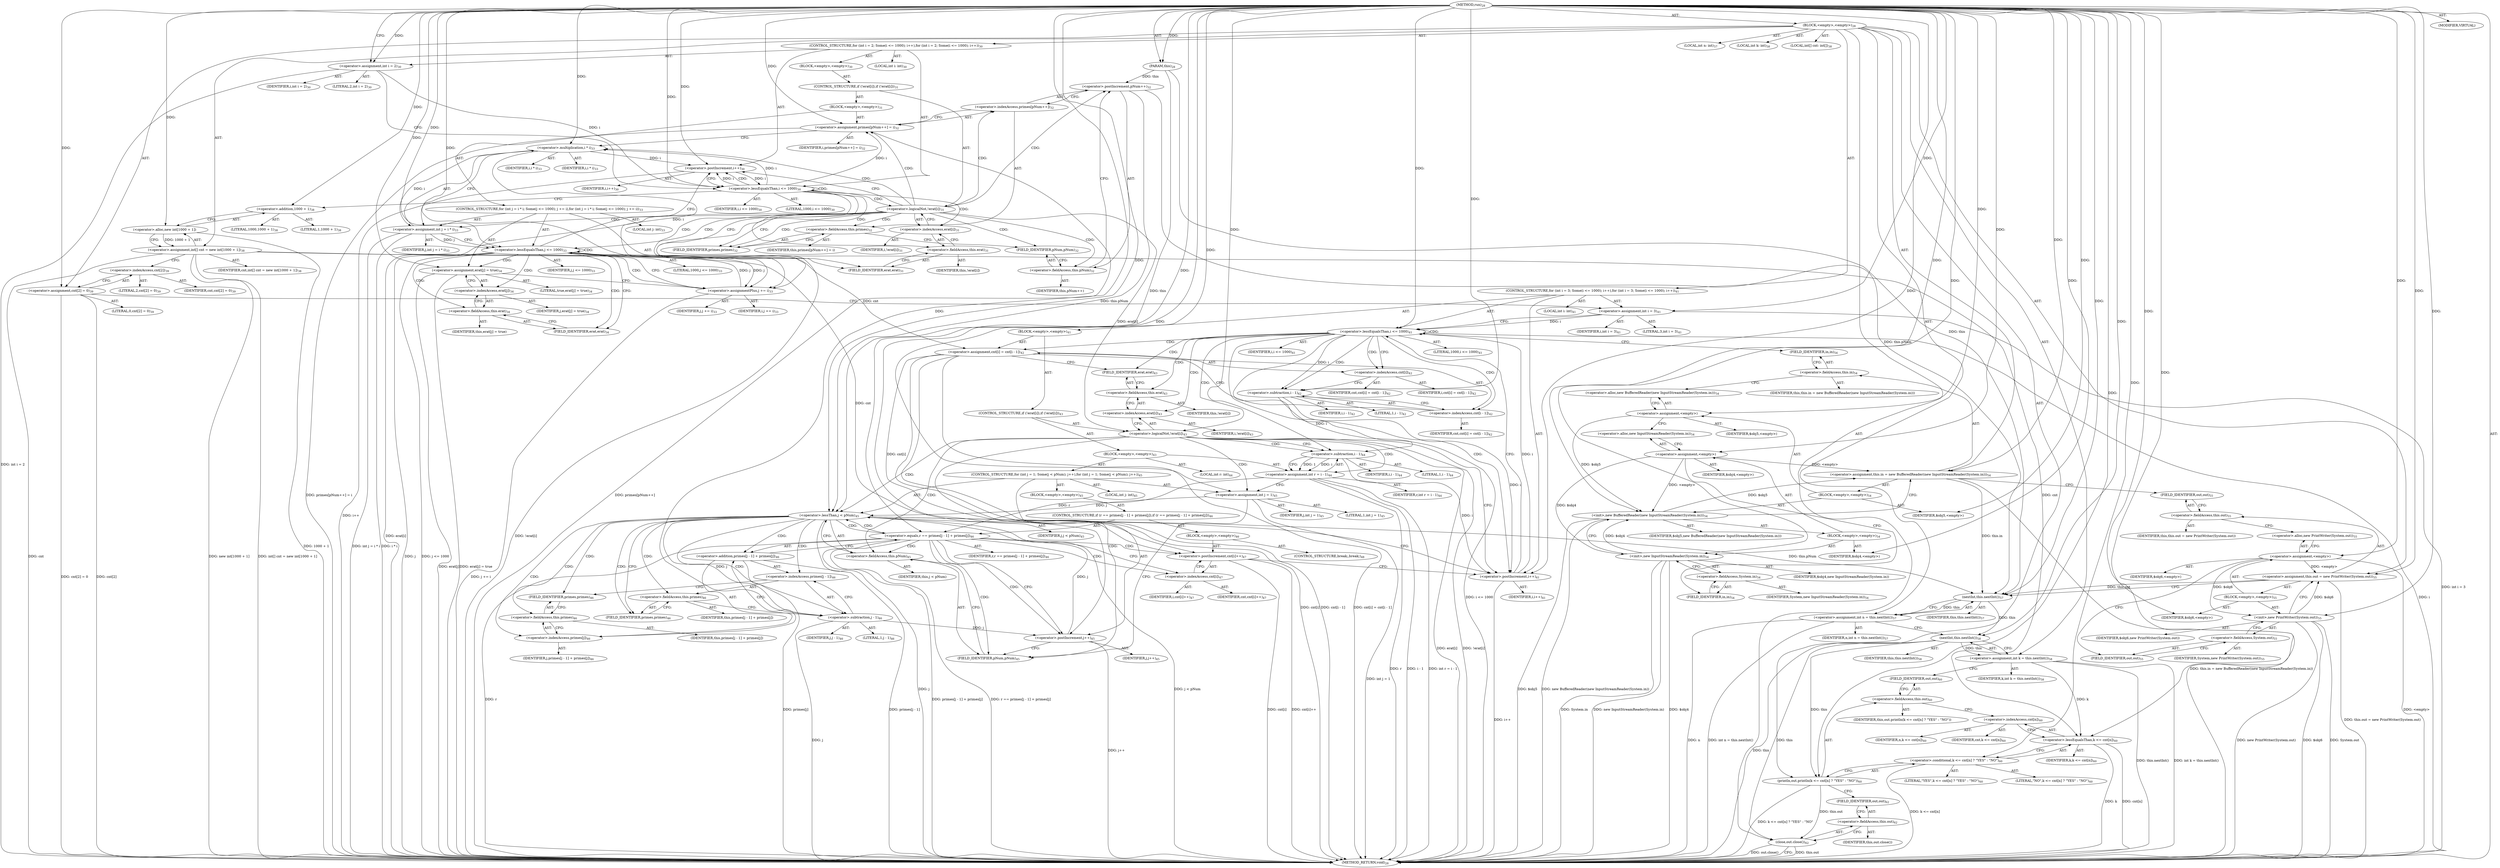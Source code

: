 digraph "run" {  
"70" [label = <(METHOD,run)<SUB>28</SUB>> ]
"4" [label = <(PARAM,this)<SUB>28</SUB>> ]
"71" [label = <(BLOCK,&lt;empty&gt;,&lt;empty&gt;)<SUB>28</SUB>> ]
"72" [label = <(CONTROL_STRUCTURE,for (int i = 2; Some(i &lt;= 1000); i++),for (int i = 2; Some(i &lt;= 1000); i++))<SUB>30</SUB>> ]
"73" [label = <(LOCAL,int i: int)<SUB>30</SUB>> ]
"74" [label = <(&lt;operator&gt;.assignment,int i = 2)<SUB>30</SUB>> ]
"75" [label = <(IDENTIFIER,i,int i = 2)<SUB>30</SUB>> ]
"76" [label = <(LITERAL,2,int i = 2)<SUB>30</SUB>> ]
"77" [label = <(&lt;operator&gt;.lessEqualsThan,i &lt;= 1000)<SUB>30</SUB>> ]
"78" [label = <(IDENTIFIER,i,i &lt;= 1000)<SUB>30</SUB>> ]
"79" [label = <(LITERAL,1000,i &lt;= 1000)<SUB>30</SUB>> ]
"80" [label = <(&lt;operator&gt;.postIncrement,i++)<SUB>30</SUB>> ]
"81" [label = <(IDENTIFIER,i,i++)<SUB>30</SUB>> ]
"82" [label = <(BLOCK,&lt;empty&gt;,&lt;empty&gt;)<SUB>30</SUB>> ]
"83" [label = <(CONTROL_STRUCTURE,if (!erat[i]),if (!erat[i]))<SUB>31</SUB>> ]
"84" [label = <(&lt;operator&gt;.logicalNot,!erat[i])<SUB>31</SUB>> ]
"85" [label = <(&lt;operator&gt;.indexAccess,erat[i])<SUB>31</SUB>> ]
"86" [label = <(&lt;operator&gt;.fieldAccess,this.erat)<SUB>31</SUB>> ]
"87" [label = <(IDENTIFIER,this,!erat[i])> ]
"88" [label = <(FIELD_IDENTIFIER,erat,erat)<SUB>31</SUB>> ]
"89" [label = <(IDENTIFIER,i,!erat[i])<SUB>31</SUB>> ]
"90" [label = <(BLOCK,&lt;empty&gt;,&lt;empty&gt;)<SUB>31</SUB>> ]
"91" [label = <(&lt;operator&gt;.assignment,primes[pNum++] = i)<SUB>32</SUB>> ]
"92" [label = <(&lt;operator&gt;.indexAccess,primes[pNum++])<SUB>32</SUB>> ]
"93" [label = <(&lt;operator&gt;.fieldAccess,this.primes)<SUB>32</SUB>> ]
"94" [label = <(IDENTIFIER,this,primes[pNum++] = i)> ]
"95" [label = <(FIELD_IDENTIFIER,primes,primes)<SUB>32</SUB>> ]
"96" [label = <(&lt;operator&gt;.postIncrement,pNum++)<SUB>32</SUB>> ]
"97" [label = <(&lt;operator&gt;.fieldAccess,this.pNum)<SUB>32</SUB>> ]
"98" [label = <(IDENTIFIER,this,pNum++)> ]
"99" [label = <(FIELD_IDENTIFIER,pNum,pNum)<SUB>32</SUB>> ]
"100" [label = <(IDENTIFIER,i,primes[pNum++] = i)<SUB>32</SUB>> ]
"101" [label = <(CONTROL_STRUCTURE,for (int j = i * i; Some(j &lt;= 1000); j += i),for (int j = i * i; Some(j &lt;= 1000); j += i))<SUB>33</SUB>> ]
"102" [label = <(LOCAL,int j: int)<SUB>33</SUB>> ]
"103" [label = <(&lt;operator&gt;.assignment,int j = i * i)<SUB>33</SUB>> ]
"104" [label = <(IDENTIFIER,j,int j = i * i)<SUB>33</SUB>> ]
"105" [label = <(&lt;operator&gt;.multiplication,i * i)<SUB>33</SUB>> ]
"106" [label = <(IDENTIFIER,i,i * i)<SUB>33</SUB>> ]
"107" [label = <(IDENTIFIER,i,i * i)<SUB>33</SUB>> ]
"108" [label = <(&lt;operator&gt;.lessEqualsThan,j &lt;= 1000)<SUB>33</SUB>> ]
"109" [label = <(IDENTIFIER,j,j &lt;= 1000)<SUB>33</SUB>> ]
"110" [label = <(LITERAL,1000,j &lt;= 1000)<SUB>33</SUB>> ]
"111" [label = <(&lt;operator&gt;.assignmentPlus,j += i)<SUB>33</SUB>> ]
"112" [label = <(IDENTIFIER,j,j += i)<SUB>33</SUB>> ]
"113" [label = <(IDENTIFIER,i,j += i)<SUB>33</SUB>> ]
"114" [label = <(&lt;operator&gt;.assignment,erat[j] = true)<SUB>34</SUB>> ]
"115" [label = <(&lt;operator&gt;.indexAccess,erat[j])<SUB>34</SUB>> ]
"116" [label = <(&lt;operator&gt;.fieldAccess,this.erat)<SUB>34</SUB>> ]
"117" [label = <(IDENTIFIER,this,erat[j] = true)> ]
"118" [label = <(FIELD_IDENTIFIER,erat,erat)<SUB>34</SUB>> ]
"119" [label = <(IDENTIFIER,j,erat[j] = true)<SUB>34</SUB>> ]
"120" [label = <(LITERAL,true,erat[j] = true)<SUB>34</SUB>> ]
"121" [label = <(LOCAL,int[] cnt: int[])<SUB>38</SUB>> ]
"122" [label = <(&lt;operator&gt;.assignment,int[] cnt = new int[1000 + 1])<SUB>38</SUB>> ]
"123" [label = <(IDENTIFIER,cnt,int[] cnt = new int[1000 + 1])<SUB>38</SUB>> ]
"124" [label = <(&lt;operator&gt;.alloc,new int[1000 + 1])> ]
"125" [label = <(&lt;operator&gt;.addition,1000 + 1)<SUB>38</SUB>> ]
"126" [label = <(LITERAL,1000,1000 + 1)<SUB>38</SUB>> ]
"127" [label = <(LITERAL,1,1000 + 1)<SUB>38</SUB>> ]
"128" [label = <(&lt;operator&gt;.assignment,cnt[2] = 0)<SUB>39</SUB>> ]
"129" [label = <(&lt;operator&gt;.indexAccess,cnt[2])<SUB>39</SUB>> ]
"130" [label = <(IDENTIFIER,cnt,cnt[2] = 0)<SUB>39</SUB>> ]
"131" [label = <(LITERAL,2,cnt[2] = 0)<SUB>39</SUB>> ]
"132" [label = <(LITERAL,0,cnt[2] = 0)<SUB>39</SUB>> ]
"133" [label = <(CONTROL_STRUCTURE,for (int i = 3; Some(i &lt;= 1000); i++),for (int i = 3; Some(i &lt;= 1000); i++))<SUB>41</SUB>> ]
"134" [label = <(LOCAL,int i: int)<SUB>41</SUB>> ]
"135" [label = <(&lt;operator&gt;.assignment,int i = 3)<SUB>41</SUB>> ]
"136" [label = <(IDENTIFIER,i,int i = 3)<SUB>41</SUB>> ]
"137" [label = <(LITERAL,3,int i = 3)<SUB>41</SUB>> ]
"138" [label = <(&lt;operator&gt;.lessEqualsThan,i &lt;= 1000)<SUB>41</SUB>> ]
"139" [label = <(IDENTIFIER,i,i &lt;= 1000)<SUB>41</SUB>> ]
"140" [label = <(LITERAL,1000,i &lt;= 1000)<SUB>41</SUB>> ]
"141" [label = <(&lt;operator&gt;.postIncrement,i++)<SUB>41</SUB>> ]
"142" [label = <(IDENTIFIER,i,i++)<SUB>41</SUB>> ]
"143" [label = <(BLOCK,&lt;empty&gt;,&lt;empty&gt;)<SUB>41</SUB>> ]
"144" [label = <(&lt;operator&gt;.assignment,cnt[i] = cnt[i - 1])<SUB>42</SUB>> ]
"145" [label = <(&lt;operator&gt;.indexAccess,cnt[i])<SUB>42</SUB>> ]
"146" [label = <(IDENTIFIER,cnt,cnt[i] = cnt[i - 1])<SUB>42</SUB>> ]
"147" [label = <(IDENTIFIER,i,cnt[i] = cnt[i - 1])<SUB>42</SUB>> ]
"148" [label = <(&lt;operator&gt;.indexAccess,cnt[i - 1])<SUB>42</SUB>> ]
"149" [label = <(IDENTIFIER,cnt,cnt[i] = cnt[i - 1])<SUB>42</SUB>> ]
"150" [label = <(&lt;operator&gt;.subtraction,i - 1)<SUB>42</SUB>> ]
"151" [label = <(IDENTIFIER,i,i - 1)<SUB>42</SUB>> ]
"152" [label = <(LITERAL,1,i - 1)<SUB>42</SUB>> ]
"153" [label = <(CONTROL_STRUCTURE,if (!erat[i]),if (!erat[i]))<SUB>43</SUB>> ]
"154" [label = <(&lt;operator&gt;.logicalNot,!erat[i])<SUB>43</SUB>> ]
"155" [label = <(&lt;operator&gt;.indexAccess,erat[i])<SUB>43</SUB>> ]
"156" [label = <(&lt;operator&gt;.fieldAccess,this.erat)<SUB>43</SUB>> ]
"157" [label = <(IDENTIFIER,this,!erat[i])> ]
"158" [label = <(FIELD_IDENTIFIER,erat,erat)<SUB>43</SUB>> ]
"159" [label = <(IDENTIFIER,i,!erat[i])<SUB>43</SUB>> ]
"160" [label = <(BLOCK,&lt;empty&gt;,&lt;empty&gt;)<SUB>43</SUB>> ]
"161" [label = <(LOCAL,int r: int)<SUB>44</SUB>> ]
"162" [label = <(&lt;operator&gt;.assignment,int r = i - 1)<SUB>44</SUB>> ]
"163" [label = <(IDENTIFIER,r,int r = i - 1)<SUB>44</SUB>> ]
"164" [label = <(&lt;operator&gt;.subtraction,i - 1)<SUB>44</SUB>> ]
"165" [label = <(IDENTIFIER,i,i - 1)<SUB>44</SUB>> ]
"166" [label = <(LITERAL,1,i - 1)<SUB>44</SUB>> ]
"167" [label = <(CONTROL_STRUCTURE,for (int j = 1; Some(j &lt; pNum); j++),for (int j = 1; Some(j &lt; pNum); j++))<SUB>45</SUB>> ]
"168" [label = <(LOCAL,int j: int)<SUB>45</SUB>> ]
"169" [label = <(&lt;operator&gt;.assignment,int j = 1)<SUB>45</SUB>> ]
"170" [label = <(IDENTIFIER,j,int j = 1)<SUB>45</SUB>> ]
"171" [label = <(LITERAL,1,int j = 1)<SUB>45</SUB>> ]
"172" [label = <(&lt;operator&gt;.lessThan,j &lt; pNum)<SUB>45</SUB>> ]
"173" [label = <(IDENTIFIER,j,j &lt; pNum)<SUB>45</SUB>> ]
"174" [label = <(&lt;operator&gt;.fieldAccess,this.pNum)<SUB>45</SUB>> ]
"175" [label = <(IDENTIFIER,this,j &lt; pNum)> ]
"176" [label = <(FIELD_IDENTIFIER,pNum,pNum)<SUB>45</SUB>> ]
"177" [label = <(&lt;operator&gt;.postIncrement,j++)<SUB>45</SUB>> ]
"178" [label = <(IDENTIFIER,j,j++)<SUB>45</SUB>> ]
"179" [label = <(BLOCK,&lt;empty&gt;,&lt;empty&gt;)<SUB>45</SUB>> ]
"180" [label = <(CONTROL_STRUCTURE,if (r == primes[j - 1] + primes[j]),if (r == primes[j - 1] + primes[j]))<SUB>46</SUB>> ]
"181" [label = <(&lt;operator&gt;.equals,r == primes[j - 1] + primes[j])<SUB>46</SUB>> ]
"182" [label = <(IDENTIFIER,r,r == primes[j - 1] + primes[j])<SUB>46</SUB>> ]
"183" [label = <(&lt;operator&gt;.addition,primes[j - 1] + primes[j])<SUB>46</SUB>> ]
"184" [label = <(&lt;operator&gt;.indexAccess,primes[j - 1])<SUB>46</SUB>> ]
"185" [label = <(&lt;operator&gt;.fieldAccess,this.primes)<SUB>46</SUB>> ]
"186" [label = <(IDENTIFIER,this,primes[j - 1] + primes[j])> ]
"187" [label = <(FIELD_IDENTIFIER,primes,primes)<SUB>46</SUB>> ]
"188" [label = <(&lt;operator&gt;.subtraction,j - 1)<SUB>46</SUB>> ]
"189" [label = <(IDENTIFIER,j,j - 1)<SUB>46</SUB>> ]
"190" [label = <(LITERAL,1,j - 1)<SUB>46</SUB>> ]
"191" [label = <(&lt;operator&gt;.indexAccess,primes[j])<SUB>46</SUB>> ]
"192" [label = <(&lt;operator&gt;.fieldAccess,this.primes)<SUB>46</SUB>> ]
"193" [label = <(IDENTIFIER,this,primes[j - 1] + primes[j])> ]
"194" [label = <(FIELD_IDENTIFIER,primes,primes)<SUB>46</SUB>> ]
"195" [label = <(IDENTIFIER,j,primes[j - 1] + primes[j])<SUB>46</SUB>> ]
"196" [label = <(BLOCK,&lt;empty&gt;,&lt;empty&gt;)<SUB>46</SUB>> ]
"197" [label = <(&lt;operator&gt;.postIncrement,cnt[i]++)<SUB>47</SUB>> ]
"198" [label = <(&lt;operator&gt;.indexAccess,cnt[i])<SUB>47</SUB>> ]
"199" [label = <(IDENTIFIER,cnt,cnt[i]++)<SUB>47</SUB>> ]
"200" [label = <(IDENTIFIER,i,cnt[i]++)<SUB>47</SUB>> ]
"201" [label = <(CONTROL_STRUCTURE,break;,break;)<SUB>48</SUB>> ]
"202" [label = <(&lt;operator&gt;.assignment,this.in = new BufferedReader(new InputStreamReader(System.in)))<SUB>54</SUB>> ]
"203" [label = <(&lt;operator&gt;.fieldAccess,this.in)<SUB>54</SUB>> ]
"204" [label = <(IDENTIFIER,this,this.in = new BufferedReader(new InputStreamReader(System.in)))> ]
"205" [label = <(FIELD_IDENTIFIER,in,in)<SUB>54</SUB>> ]
"206" [label = <(BLOCK,&lt;empty&gt;,&lt;empty&gt;)<SUB>54</SUB>> ]
"207" [label = <(&lt;operator&gt;.assignment,&lt;empty&gt;)> ]
"208" [label = <(IDENTIFIER,$obj5,&lt;empty&gt;)> ]
"209" [label = <(&lt;operator&gt;.alloc,new BufferedReader(new InputStreamReader(System.in)))<SUB>54</SUB>> ]
"210" [label = <(&lt;init&gt;,new BufferedReader(new InputStreamReader(System.in)))<SUB>54</SUB>> ]
"211" [label = <(IDENTIFIER,$obj5,new BufferedReader(new InputStreamReader(System.in)))> ]
"212" [label = <(BLOCK,&lt;empty&gt;,&lt;empty&gt;)<SUB>54</SUB>> ]
"213" [label = <(&lt;operator&gt;.assignment,&lt;empty&gt;)> ]
"214" [label = <(IDENTIFIER,$obj4,&lt;empty&gt;)> ]
"215" [label = <(&lt;operator&gt;.alloc,new InputStreamReader(System.in))<SUB>54</SUB>> ]
"216" [label = <(&lt;init&gt;,new InputStreamReader(System.in))<SUB>54</SUB>> ]
"217" [label = <(IDENTIFIER,$obj4,new InputStreamReader(System.in))> ]
"218" [label = <(&lt;operator&gt;.fieldAccess,System.in)<SUB>54</SUB>> ]
"219" [label = <(IDENTIFIER,System,new InputStreamReader(System.in))<SUB>54</SUB>> ]
"220" [label = <(FIELD_IDENTIFIER,in,in)<SUB>54</SUB>> ]
"221" [label = <(IDENTIFIER,$obj4,&lt;empty&gt;)> ]
"222" [label = <(IDENTIFIER,$obj5,&lt;empty&gt;)> ]
"223" [label = <(&lt;operator&gt;.assignment,this.out = new PrintWriter(System.out))<SUB>55</SUB>> ]
"224" [label = <(&lt;operator&gt;.fieldAccess,this.out)<SUB>55</SUB>> ]
"225" [label = <(IDENTIFIER,this,this.out = new PrintWriter(System.out))> ]
"226" [label = <(FIELD_IDENTIFIER,out,out)<SUB>55</SUB>> ]
"227" [label = <(BLOCK,&lt;empty&gt;,&lt;empty&gt;)<SUB>55</SUB>> ]
"228" [label = <(&lt;operator&gt;.assignment,&lt;empty&gt;)> ]
"229" [label = <(IDENTIFIER,$obj6,&lt;empty&gt;)> ]
"230" [label = <(&lt;operator&gt;.alloc,new PrintWriter(System.out))<SUB>55</SUB>> ]
"231" [label = <(&lt;init&gt;,new PrintWriter(System.out))<SUB>55</SUB>> ]
"232" [label = <(IDENTIFIER,$obj6,new PrintWriter(System.out))> ]
"233" [label = <(&lt;operator&gt;.fieldAccess,System.out)<SUB>55</SUB>> ]
"234" [label = <(IDENTIFIER,System,new PrintWriter(System.out))<SUB>55</SUB>> ]
"235" [label = <(FIELD_IDENTIFIER,out,out)<SUB>55</SUB>> ]
"236" [label = <(IDENTIFIER,$obj6,&lt;empty&gt;)> ]
"237" [label = <(LOCAL,int n: int)<SUB>57</SUB>> ]
"238" [label = <(&lt;operator&gt;.assignment,int n = this.nextInt())<SUB>57</SUB>> ]
"239" [label = <(IDENTIFIER,n,int n = this.nextInt())<SUB>57</SUB>> ]
"240" [label = <(nextInt,this.nextInt())<SUB>57</SUB>> ]
"3" [label = <(IDENTIFIER,this,this.nextInt())<SUB>57</SUB>> ]
"241" [label = <(LOCAL,int k: int)<SUB>58</SUB>> ]
"242" [label = <(&lt;operator&gt;.assignment,int k = this.nextInt())<SUB>58</SUB>> ]
"243" [label = <(IDENTIFIER,k,int k = this.nextInt())<SUB>58</SUB>> ]
"244" [label = <(nextInt,this.nextInt())<SUB>58</SUB>> ]
"5" [label = <(IDENTIFIER,this,this.nextInt())<SUB>58</SUB>> ]
"245" [label = <(println,out.println(k &lt;= cnt[n] ? &quot;YES&quot; : &quot;NO&quot;))<SUB>60</SUB>> ]
"246" [label = <(&lt;operator&gt;.fieldAccess,this.out)<SUB>60</SUB>> ]
"247" [label = <(IDENTIFIER,this,out.println(k &lt;= cnt[n] ? &quot;YES&quot; : &quot;NO&quot;))> ]
"248" [label = <(FIELD_IDENTIFIER,out,out)<SUB>60</SUB>> ]
"249" [label = <(&lt;operator&gt;.conditional,k &lt;= cnt[n] ? &quot;YES&quot; : &quot;NO&quot;)<SUB>60</SUB>> ]
"250" [label = <(&lt;operator&gt;.lessEqualsThan,k &lt;= cnt[n])<SUB>60</SUB>> ]
"251" [label = <(IDENTIFIER,k,k &lt;= cnt[n])<SUB>60</SUB>> ]
"252" [label = <(&lt;operator&gt;.indexAccess,cnt[n])<SUB>60</SUB>> ]
"253" [label = <(IDENTIFIER,cnt,k &lt;= cnt[n])<SUB>60</SUB>> ]
"254" [label = <(IDENTIFIER,n,k &lt;= cnt[n])<SUB>60</SUB>> ]
"255" [label = <(LITERAL,&quot;YES&quot;,k &lt;= cnt[n] ? &quot;YES&quot; : &quot;NO&quot;)<SUB>60</SUB>> ]
"256" [label = <(LITERAL,&quot;NO&quot;,k &lt;= cnt[n] ? &quot;YES&quot; : &quot;NO&quot;)<SUB>60</SUB>> ]
"257" [label = <(close,out.close())<SUB>62</SUB>> ]
"258" [label = <(&lt;operator&gt;.fieldAccess,this.out)<SUB>62</SUB>> ]
"259" [label = <(IDENTIFIER,this,out.close())> ]
"260" [label = <(FIELD_IDENTIFIER,out,out)<SUB>62</SUB>> ]
"261" [label = <(MODIFIER,VIRTUAL)> ]
"262" [label = <(METHOD_RETURN,void)<SUB>28</SUB>> ]
  "70" -> "4"  [ label = "AST: "] 
  "70" -> "71"  [ label = "AST: "] 
  "70" -> "261"  [ label = "AST: "] 
  "70" -> "262"  [ label = "AST: "] 
  "71" -> "72"  [ label = "AST: "] 
  "71" -> "121"  [ label = "AST: "] 
  "71" -> "122"  [ label = "AST: "] 
  "71" -> "128"  [ label = "AST: "] 
  "71" -> "133"  [ label = "AST: "] 
  "71" -> "202"  [ label = "AST: "] 
  "71" -> "223"  [ label = "AST: "] 
  "71" -> "237"  [ label = "AST: "] 
  "71" -> "238"  [ label = "AST: "] 
  "71" -> "241"  [ label = "AST: "] 
  "71" -> "242"  [ label = "AST: "] 
  "71" -> "245"  [ label = "AST: "] 
  "71" -> "257"  [ label = "AST: "] 
  "72" -> "73"  [ label = "AST: "] 
  "72" -> "74"  [ label = "AST: "] 
  "72" -> "77"  [ label = "AST: "] 
  "72" -> "80"  [ label = "AST: "] 
  "72" -> "82"  [ label = "AST: "] 
  "74" -> "75"  [ label = "AST: "] 
  "74" -> "76"  [ label = "AST: "] 
  "77" -> "78"  [ label = "AST: "] 
  "77" -> "79"  [ label = "AST: "] 
  "80" -> "81"  [ label = "AST: "] 
  "82" -> "83"  [ label = "AST: "] 
  "83" -> "84"  [ label = "AST: "] 
  "83" -> "90"  [ label = "AST: "] 
  "84" -> "85"  [ label = "AST: "] 
  "85" -> "86"  [ label = "AST: "] 
  "85" -> "89"  [ label = "AST: "] 
  "86" -> "87"  [ label = "AST: "] 
  "86" -> "88"  [ label = "AST: "] 
  "90" -> "91"  [ label = "AST: "] 
  "90" -> "101"  [ label = "AST: "] 
  "91" -> "92"  [ label = "AST: "] 
  "91" -> "100"  [ label = "AST: "] 
  "92" -> "93"  [ label = "AST: "] 
  "92" -> "96"  [ label = "AST: "] 
  "93" -> "94"  [ label = "AST: "] 
  "93" -> "95"  [ label = "AST: "] 
  "96" -> "97"  [ label = "AST: "] 
  "97" -> "98"  [ label = "AST: "] 
  "97" -> "99"  [ label = "AST: "] 
  "101" -> "102"  [ label = "AST: "] 
  "101" -> "103"  [ label = "AST: "] 
  "101" -> "108"  [ label = "AST: "] 
  "101" -> "111"  [ label = "AST: "] 
  "101" -> "114"  [ label = "AST: "] 
  "103" -> "104"  [ label = "AST: "] 
  "103" -> "105"  [ label = "AST: "] 
  "105" -> "106"  [ label = "AST: "] 
  "105" -> "107"  [ label = "AST: "] 
  "108" -> "109"  [ label = "AST: "] 
  "108" -> "110"  [ label = "AST: "] 
  "111" -> "112"  [ label = "AST: "] 
  "111" -> "113"  [ label = "AST: "] 
  "114" -> "115"  [ label = "AST: "] 
  "114" -> "120"  [ label = "AST: "] 
  "115" -> "116"  [ label = "AST: "] 
  "115" -> "119"  [ label = "AST: "] 
  "116" -> "117"  [ label = "AST: "] 
  "116" -> "118"  [ label = "AST: "] 
  "122" -> "123"  [ label = "AST: "] 
  "122" -> "124"  [ label = "AST: "] 
  "124" -> "125"  [ label = "AST: "] 
  "125" -> "126"  [ label = "AST: "] 
  "125" -> "127"  [ label = "AST: "] 
  "128" -> "129"  [ label = "AST: "] 
  "128" -> "132"  [ label = "AST: "] 
  "129" -> "130"  [ label = "AST: "] 
  "129" -> "131"  [ label = "AST: "] 
  "133" -> "134"  [ label = "AST: "] 
  "133" -> "135"  [ label = "AST: "] 
  "133" -> "138"  [ label = "AST: "] 
  "133" -> "141"  [ label = "AST: "] 
  "133" -> "143"  [ label = "AST: "] 
  "135" -> "136"  [ label = "AST: "] 
  "135" -> "137"  [ label = "AST: "] 
  "138" -> "139"  [ label = "AST: "] 
  "138" -> "140"  [ label = "AST: "] 
  "141" -> "142"  [ label = "AST: "] 
  "143" -> "144"  [ label = "AST: "] 
  "143" -> "153"  [ label = "AST: "] 
  "144" -> "145"  [ label = "AST: "] 
  "144" -> "148"  [ label = "AST: "] 
  "145" -> "146"  [ label = "AST: "] 
  "145" -> "147"  [ label = "AST: "] 
  "148" -> "149"  [ label = "AST: "] 
  "148" -> "150"  [ label = "AST: "] 
  "150" -> "151"  [ label = "AST: "] 
  "150" -> "152"  [ label = "AST: "] 
  "153" -> "154"  [ label = "AST: "] 
  "153" -> "160"  [ label = "AST: "] 
  "154" -> "155"  [ label = "AST: "] 
  "155" -> "156"  [ label = "AST: "] 
  "155" -> "159"  [ label = "AST: "] 
  "156" -> "157"  [ label = "AST: "] 
  "156" -> "158"  [ label = "AST: "] 
  "160" -> "161"  [ label = "AST: "] 
  "160" -> "162"  [ label = "AST: "] 
  "160" -> "167"  [ label = "AST: "] 
  "162" -> "163"  [ label = "AST: "] 
  "162" -> "164"  [ label = "AST: "] 
  "164" -> "165"  [ label = "AST: "] 
  "164" -> "166"  [ label = "AST: "] 
  "167" -> "168"  [ label = "AST: "] 
  "167" -> "169"  [ label = "AST: "] 
  "167" -> "172"  [ label = "AST: "] 
  "167" -> "177"  [ label = "AST: "] 
  "167" -> "179"  [ label = "AST: "] 
  "169" -> "170"  [ label = "AST: "] 
  "169" -> "171"  [ label = "AST: "] 
  "172" -> "173"  [ label = "AST: "] 
  "172" -> "174"  [ label = "AST: "] 
  "174" -> "175"  [ label = "AST: "] 
  "174" -> "176"  [ label = "AST: "] 
  "177" -> "178"  [ label = "AST: "] 
  "179" -> "180"  [ label = "AST: "] 
  "180" -> "181"  [ label = "AST: "] 
  "180" -> "196"  [ label = "AST: "] 
  "181" -> "182"  [ label = "AST: "] 
  "181" -> "183"  [ label = "AST: "] 
  "183" -> "184"  [ label = "AST: "] 
  "183" -> "191"  [ label = "AST: "] 
  "184" -> "185"  [ label = "AST: "] 
  "184" -> "188"  [ label = "AST: "] 
  "185" -> "186"  [ label = "AST: "] 
  "185" -> "187"  [ label = "AST: "] 
  "188" -> "189"  [ label = "AST: "] 
  "188" -> "190"  [ label = "AST: "] 
  "191" -> "192"  [ label = "AST: "] 
  "191" -> "195"  [ label = "AST: "] 
  "192" -> "193"  [ label = "AST: "] 
  "192" -> "194"  [ label = "AST: "] 
  "196" -> "197"  [ label = "AST: "] 
  "196" -> "201"  [ label = "AST: "] 
  "197" -> "198"  [ label = "AST: "] 
  "198" -> "199"  [ label = "AST: "] 
  "198" -> "200"  [ label = "AST: "] 
  "202" -> "203"  [ label = "AST: "] 
  "202" -> "206"  [ label = "AST: "] 
  "203" -> "204"  [ label = "AST: "] 
  "203" -> "205"  [ label = "AST: "] 
  "206" -> "207"  [ label = "AST: "] 
  "206" -> "210"  [ label = "AST: "] 
  "206" -> "222"  [ label = "AST: "] 
  "207" -> "208"  [ label = "AST: "] 
  "207" -> "209"  [ label = "AST: "] 
  "210" -> "211"  [ label = "AST: "] 
  "210" -> "212"  [ label = "AST: "] 
  "212" -> "213"  [ label = "AST: "] 
  "212" -> "216"  [ label = "AST: "] 
  "212" -> "221"  [ label = "AST: "] 
  "213" -> "214"  [ label = "AST: "] 
  "213" -> "215"  [ label = "AST: "] 
  "216" -> "217"  [ label = "AST: "] 
  "216" -> "218"  [ label = "AST: "] 
  "218" -> "219"  [ label = "AST: "] 
  "218" -> "220"  [ label = "AST: "] 
  "223" -> "224"  [ label = "AST: "] 
  "223" -> "227"  [ label = "AST: "] 
  "224" -> "225"  [ label = "AST: "] 
  "224" -> "226"  [ label = "AST: "] 
  "227" -> "228"  [ label = "AST: "] 
  "227" -> "231"  [ label = "AST: "] 
  "227" -> "236"  [ label = "AST: "] 
  "228" -> "229"  [ label = "AST: "] 
  "228" -> "230"  [ label = "AST: "] 
  "231" -> "232"  [ label = "AST: "] 
  "231" -> "233"  [ label = "AST: "] 
  "233" -> "234"  [ label = "AST: "] 
  "233" -> "235"  [ label = "AST: "] 
  "238" -> "239"  [ label = "AST: "] 
  "238" -> "240"  [ label = "AST: "] 
  "240" -> "3"  [ label = "AST: "] 
  "242" -> "243"  [ label = "AST: "] 
  "242" -> "244"  [ label = "AST: "] 
  "244" -> "5"  [ label = "AST: "] 
  "245" -> "246"  [ label = "AST: "] 
  "245" -> "249"  [ label = "AST: "] 
  "246" -> "247"  [ label = "AST: "] 
  "246" -> "248"  [ label = "AST: "] 
  "249" -> "250"  [ label = "AST: "] 
  "249" -> "255"  [ label = "AST: "] 
  "249" -> "256"  [ label = "AST: "] 
  "250" -> "251"  [ label = "AST: "] 
  "250" -> "252"  [ label = "AST: "] 
  "252" -> "253"  [ label = "AST: "] 
  "252" -> "254"  [ label = "AST: "] 
  "257" -> "258"  [ label = "AST: "] 
  "258" -> "259"  [ label = "AST: "] 
  "258" -> "260"  [ label = "AST: "] 
  "122" -> "129"  [ label = "CFG: "] 
  "128" -> "135"  [ label = "CFG: "] 
  "202" -> "226"  [ label = "CFG: "] 
  "223" -> "240"  [ label = "CFG: "] 
  "238" -> "244"  [ label = "CFG: "] 
  "242" -> "248"  [ label = "CFG: "] 
  "245" -> "260"  [ label = "CFG: "] 
  "257" -> "262"  [ label = "CFG: "] 
  "74" -> "77"  [ label = "CFG: "] 
  "77" -> "88"  [ label = "CFG: "] 
  "77" -> "125"  [ label = "CFG: "] 
  "80" -> "77"  [ label = "CFG: "] 
  "124" -> "122"  [ label = "CFG: "] 
  "129" -> "128"  [ label = "CFG: "] 
  "135" -> "138"  [ label = "CFG: "] 
  "138" -> "145"  [ label = "CFG: "] 
  "138" -> "205"  [ label = "CFG: "] 
  "141" -> "138"  [ label = "CFG: "] 
  "203" -> "209"  [ label = "CFG: "] 
  "224" -> "230"  [ label = "CFG: "] 
  "240" -> "238"  [ label = "CFG: "] 
  "244" -> "242"  [ label = "CFG: "] 
  "246" -> "252"  [ label = "CFG: "] 
  "249" -> "245"  [ label = "CFG: "] 
  "258" -> "257"  [ label = "CFG: "] 
  "125" -> "124"  [ label = "CFG: "] 
  "144" -> "158"  [ label = "CFG: "] 
  "205" -> "203"  [ label = "CFG: "] 
  "207" -> "215"  [ label = "CFG: "] 
  "210" -> "202"  [ label = "CFG: "] 
  "226" -> "224"  [ label = "CFG: "] 
  "228" -> "235"  [ label = "CFG: "] 
  "231" -> "223"  [ label = "CFG: "] 
  "248" -> "246"  [ label = "CFG: "] 
  "250" -> "249"  [ label = "CFG: "] 
  "260" -> "258"  [ label = "CFG: "] 
  "84" -> "95"  [ label = "CFG: "] 
  "84" -> "80"  [ label = "CFG: "] 
  "145" -> "150"  [ label = "CFG: "] 
  "148" -> "144"  [ label = "CFG: "] 
  "154" -> "164"  [ label = "CFG: "] 
  "154" -> "141"  [ label = "CFG: "] 
  "209" -> "207"  [ label = "CFG: "] 
  "230" -> "228"  [ label = "CFG: "] 
  "233" -> "231"  [ label = "CFG: "] 
  "252" -> "250"  [ label = "CFG: "] 
  "85" -> "84"  [ label = "CFG: "] 
  "91" -> "105"  [ label = "CFG: "] 
  "150" -> "148"  [ label = "CFG: "] 
  "155" -> "154"  [ label = "CFG: "] 
  "162" -> "169"  [ label = "CFG: "] 
  "213" -> "220"  [ label = "CFG: "] 
  "216" -> "210"  [ label = "CFG: "] 
  "235" -> "233"  [ label = "CFG: "] 
  "86" -> "85"  [ label = "CFG: "] 
  "92" -> "91"  [ label = "CFG: "] 
  "103" -> "108"  [ label = "CFG: "] 
  "108" -> "118"  [ label = "CFG: "] 
  "108" -> "80"  [ label = "CFG: "] 
  "111" -> "108"  [ label = "CFG: "] 
  "114" -> "111"  [ label = "CFG: "] 
  "156" -> "155"  [ label = "CFG: "] 
  "164" -> "162"  [ label = "CFG: "] 
  "169" -> "176"  [ label = "CFG: "] 
  "172" -> "187"  [ label = "CFG: "] 
  "172" -> "141"  [ label = "CFG: "] 
  "177" -> "176"  [ label = "CFG: "] 
  "215" -> "213"  [ label = "CFG: "] 
  "218" -> "216"  [ label = "CFG: "] 
  "88" -> "86"  [ label = "CFG: "] 
  "93" -> "99"  [ label = "CFG: "] 
  "96" -> "92"  [ label = "CFG: "] 
  "105" -> "103"  [ label = "CFG: "] 
  "115" -> "114"  [ label = "CFG: "] 
  "158" -> "156"  [ label = "CFG: "] 
  "174" -> "172"  [ label = "CFG: "] 
  "220" -> "218"  [ label = "CFG: "] 
  "95" -> "93"  [ label = "CFG: "] 
  "97" -> "96"  [ label = "CFG: "] 
  "116" -> "115"  [ label = "CFG: "] 
  "176" -> "174"  [ label = "CFG: "] 
  "181" -> "198"  [ label = "CFG: "] 
  "181" -> "177"  [ label = "CFG: "] 
  "99" -> "97"  [ label = "CFG: "] 
  "118" -> "116"  [ label = "CFG: "] 
  "183" -> "181"  [ label = "CFG: "] 
  "197" -> "141"  [ label = "CFG: "] 
  "184" -> "194"  [ label = "CFG: "] 
  "191" -> "183"  [ label = "CFG: "] 
  "198" -> "197"  [ label = "CFG: "] 
  "185" -> "188"  [ label = "CFG: "] 
  "188" -> "184"  [ label = "CFG: "] 
  "192" -> "191"  [ label = "CFG: "] 
  "187" -> "185"  [ label = "CFG: "] 
  "194" -> "192"  [ label = "CFG: "] 
  "70" -> "74"  [ label = "CFG: "] 
  "74" -> "262"  [ label = "DDG: int i = 2"] 
  "122" -> "262"  [ label = "DDG: cnt"] 
  "124" -> "262"  [ label = "DDG: 1000 + 1"] 
  "122" -> "262"  [ label = "DDG: new int[1000 + 1]"] 
  "122" -> "262"  [ label = "DDG: int[] cnt = new int[1000 + 1]"] 
  "128" -> "262"  [ label = "DDG: cnt[2]"] 
  "128" -> "262"  [ label = "DDG: cnt[2] = 0"] 
  "135" -> "262"  [ label = "DDG: int i = 3"] 
  "138" -> "262"  [ label = "DDG: i"] 
  "138" -> "262"  [ label = "DDG: i &lt;= 1000"] 
  "210" -> "262"  [ label = "DDG: $obj5"] 
  "216" -> "262"  [ label = "DDG: $obj4"] 
  "216" -> "262"  [ label = "DDG: System.in"] 
  "216" -> "262"  [ label = "DDG: new InputStreamReader(System.in)"] 
  "210" -> "262"  [ label = "DDG: new BufferedReader(new InputStreamReader(System.in))"] 
  "202" -> "262"  [ label = "DDG: this.in = new BufferedReader(new InputStreamReader(System.in))"] 
  "228" -> "262"  [ label = "DDG: &lt;empty&gt;"] 
  "231" -> "262"  [ label = "DDG: $obj6"] 
  "231" -> "262"  [ label = "DDG: System.out"] 
  "231" -> "262"  [ label = "DDG: new PrintWriter(System.out)"] 
  "223" -> "262"  [ label = "DDG: this.out = new PrintWriter(System.out)"] 
  "238" -> "262"  [ label = "DDG: n"] 
  "238" -> "262"  [ label = "DDG: int n = this.nextInt()"] 
  "244" -> "262"  [ label = "DDG: this"] 
  "242" -> "262"  [ label = "DDG: this.nextInt()"] 
  "242" -> "262"  [ label = "DDG: int k = this.nextInt()"] 
  "250" -> "262"  [ label = "DDG: k"] 
  "250" -> "262"  [ label = "DDG: cnt[n]"] 
  "249" -> "262"  [ label = "DDG: k &lt;= cnt[n]"] 
  "245" -> "262"  [ label = "DDG: k &lt;= cnt[n] ? &quot;YES&quot; : &quot;NO&quot;"] 
  "257" -> "262"  [ label = "DDG: this.out"] 
  "257" -> "262"  [ label = "DDG: out.close()"] 
  "144" -> "262"  [ label = "DDG: cnt[i]"] 
  "144" -> "262"  [ label = "DDG: cnt[i - 1]"] 
  "144" -> "262"  [ label = "DDG: cnt[i] = cnt[i - 1]"] 
  "154" -> "262"  [ label = "DDG: erat[i]"] 
  "154" -> "262"  [ label = "DDG: !erat[i]"] 
  "162" -> "262"  [ label = "DDG: r"] 
  "162" -> "262"  [ label = "DDG: i - 1"] 
  "162" -> "262"  [ label = "DDG: int r = i - 1"] 
  "169" -> "262"  [ label = "DDG: int j = 1"] 
  "172" -> "262"  [ label = "DDG: j"] 
  "172" -> "262"  [ label = "DDG: j &lt; pNum"] 
  "181" -> "262"  [ label = "DDG: r"] 
  "188" -> "262"  [ label = "DDG: j"] 
  "183" -> "262"  [ label = "DDG: primes[j - 1]"] 
  "183" -> "262"  [ label = "DDG: primes[j]"] 
  "181" -> "262"  [ label = "DDG: primes[j - 1] + primes[j]"] 
  "181" -> "262"  [ label = "DDG: r == primes[j - 1] + primes[j]"] 
  "177" -> "262"  [ label = "DDG: j++"] 
  "197" -> "262"  [ label = "DDG: cnt[i]"] 
  "197" -> "262"  [ label = "DDG: cnt[i]++"] 
  "141" -> "262"  [ label = "DDG: i++"] 
  "84" -> "262"  [ label = "DDG: erat[i]"] 
  "84" -> "262"  [ label = "DDG: !erat[i]"] 
  "91" -> "262"  [ label = "DDG: primes[pNum++]"] 
  "91" -> "262"  [ label = "DDG: primes[pNum++] = i"] 
  "103" -> "262"  [ label = "DDG: i * i"] 
  "103" -> "262"  [ label = "DDG: int j = i * i"] 
  "108" -> "262"  [ label = "DDG: j"] 
  "108" -> "262"  [ label = "DDG: j &lt;= 1000"] 
  "80" -> "262"  [ label = "DDG: i++"] 
  "114" -> "262"  [ label = "DDG: erat[j]"] 
  "114" -> "262"  [ label = "DDG: erat[j] = true"] 
  "111" -> "262"  [ label = "DDG: j += i"] 
  "70" -> "4"  [ label = "DDG: "] 
  "124" -> "122"  [ label = "DDG: 1000 + 1"] 
  "70" -> "128"  [ label = "DDG: "] 
  "213" -> "202"  [ label = "DDG: &lt;empty&gt;"] 
  "210" -> "202"  [ label = "DDG: $obj5"] 
  "70" -> "202"  [ label = "DDG: "] 
  "228" -> "223"  [ label = "DDG: &lt;empty&gt;"] 
  "231" -> "223"  [ label = "DDG: $obj6"] 
  "70" -> "223"  [ label = "DDG: "] 
  "240" -> "238"  [ label = "DDG: this"] 
  "244" -> "242"  [ label = "DDG: this"] 
  "70" -> "74"  [ label = "DDG: "] 
  "70" -> "135"  [ label = "DDG: "] 
  "244" -> "245"  [ label = "DDG: this"] 
  "70" -> "245"  [ label = "DDG: "] 
  "244" -> "257"  [ label = "DDG: this"] 
  "245" -> "257"  [ label = "DDG: this.out"] 
  "74" -> "77"  [ label = "DDG: i"] 
  "80" -> "77"  [ label = "DDG: i"] 
  "70" -> "77"  [ label = "DDG: "] 
  "77" -> "80"  [ label = "DDG: i"] 
  "105" -> "80"  [ label = "DDG: i"] 
  "70" -> "80"  [ label = "DDG: "] 
  "70" -> "124"  [ label = "DDG: "] 
  "135" -> "138"  [ label = "DDG: i"] 
  "141" -> "138"  [ label = "DDG: i"] 
  "70" -> "138"  [ label = "DDG: "] 
  "150" -> "141"  [ label = "DDG: i"] 
  "164" -> "141"  [ label = "DDG: i"] 
  "70" -> "141"  [ label = "DDG: "] 
  "122" -> "144"  [ label = "DDG: cnt"] 
  "70" -> "207"  [ label = "DDG: "] 
  "70" -> "222"  [ label = "DDG: "] 
  "70" -> "228"  [ label = "DDG: "] 
  "70" -> "236"  [ label = "DDG: "] 
  "4" -> "240"  [ label = "DDG: this"] 
  "202" -> "240"  [ label = "DDG: this.in"] 
  "223" -> "240"  [ label = "DDG: this.out"] 
  "172" -> "240"  [ label = "DDG: this.pNum"] 
  "96" -> "240"  [ label = "DDG: this.pNum"] 
  "70" -> "240"  [ label = "DDG: "] 
  "240" -> "244"  [ label = "DDG: this"] 
  "70" -> "244"  [ label = "DDG: "] 
  "70" -> "249"  [ label = "DDG: "] 
  "70" -> "125"  [ label = "DDG: "] 
  "207" -> "210"  [ label = "DDG: $obj5"] 
  "70" -> "210"  [ label = "DDG: "] 
  "213" -> "210"  [ label = "DDG: &lt;empty&gt;"] 
  "216" -> "210"  [ label = "DDG: $obj4"] 
  "228" -> "231"  [ label = "DDG: $obj6"] 
  "70" -> "231"  [ label = "DDG: "] 
  "242" -> "250"  [ label = "DDG: k"] 
  "70" -> "250"  [ label = "DDG: "] 
  "122" -> "250"  [ label = "DDG: cnt"] 
  "77" -> "91"  [ label = "DDG: i"] 
  "70" -> "91"  [ label = "DDG: "] 
  "84" -> "154"  [ label = "DDG: erat[i]"] 
  "164" -> "162"  [ label = "DDG: i"] 
  "164" -> "162"  [ label = "DDG: 1"] 
  "70" -> "213"  [ label = "DDG: "] 
  "70" -> "221"  [ label = "DDG: "] 
  "105" -> "103"  [ label = "DDG: i"] 
  "105" -> "111"  [ label = "DDG: i"] 
  "70" -> "111"  [ label = "DDG: "] 
  "70" -> "114"  [ label = "DDG: "] 
  "138" -> "150"  [ label = "DDG: i"] 
  "70" -> "150"  [ label = "DDG: "] 
  "70" -> "169"  [ label = "DDG: "] 
  "213" -> "216"  [ label = "DDG: $obj4"] 
  "70" -> "216"  [ label = "DDG: "] 
  "103" -> "108"  [ label = "DDG: j"] 
  "111" -> "108"  [ label = "DDG: j"] 
  "70" -> "108"  [ label = "DDG: "] 
  "108" -> "111"  [ label = "DDG: j"] 
  "150" -> "164"  [ label = "DDG: i"] 
  "70" -> "164"  [ label = "DDG: "] 
  "169" -> "172"  [ label = "DDG: j"] 
  "177" -> "172"  [ label = "DDG: j"] 
  "70" -> "172"  [ label = "DDG: "] 
  "4" -> "172"  [ label = "DDG: this"] 
  "96" -> "172"  [ label = "DDG: this.pNum"] 
  "188" -> "177"  [ label = "DDG: j"] 
  "70" -> "177"  [ label = "DDG: "] 
  "4" -> "96"  [ label = "DDG: this"] 
  "70" -> "105"  [ label = "DDG: "] 
  "77" -> "105"  [ label = "DDG: i"] 
  "162" -> "181"  [ label = "DDG: r"] 
  "70" -> "181"  [ label = "DDG: "] 
  "122" -> "197"  [ label = "DDG: cnt"] 
  "144" -> "197"  [ label = "DDG: cnt[i]"] 
  "172" -> "188"  [ label = "DDG: j"] 
  "70" -> "188"  [ label = "DDG: "] 
  "77" -> "77"  [ label = "CDG: "] 
  "77" -> "84"  [ label = "CDG: "] 
  "77" -> "85"  [ label = "CDG: "] 
  "77" -> "80"  [ label = "CDG: "] 
  "77" -> "88"  [ label = "CDG: "] 
  "77" -> "86"  [ label = "CDG: "] 
  "138" -> "154"  [ label = "CDG: "] 
  "138" -> "145"  [ label = "CDG: "] 
  "138" -> "150"  [ label = "CDG: "] 
  "138" -> "144"  [ label = "CDG: "] 
  "138" -> "138"  [ label = "CDG: "] 
  "138" -> "148"  [ label = "CDG: "] 
  "138" -> "155"  [ label = "CDG: "] 
  "138" -> "158"  [ label = "CDG: "] 
  "138" -> "141"  [ label = "CDG: "] 
  "138" -> "156"  [ label = "CDG: "] 
  "84" -> "96"  [ label = "CDG: "] 
  "84" -> "103"  [ label = "CDG: "] 
  "84" -> "95"  [ label = "CDG: "] 
  "84" -> "92"  [ label = "CDG: "] 
  "84" -> "97"  [ label = "CDG: "] 
  "84" -> "91"  [ label = "CDG: "] 
  "84" -> "93"  [ label = "CDG: "] 
  "84" -> "108"  [ label = "CDG: "] 
  "84" -> "99"  [ label = "CDG: "] 
  "84" -> "105"  [ label = "CDG: "] 
  "154" -> "169"  [ label = "CDG: "] 
  "154" -> "162"  [ label = "CDG: "] 
  "154" -> "174"  [ label = "CDG: "] 
  "154" -> "164"  [ label = "CDG: "] 
  "154" -> "176"  [ label = "CDG: "] 
  "154" -> "172"  [ label = "CDG: "] 
  "108" -> "115"  [ label = "CDG: "] 
  "108" -> "114"  [ label = "CDG: "] 
  "108" -> "118"  [ label = "CDG: "] 
  "108" -> "108"  [ label = "CDG: "] 
  "108" -> "111"  [ label = "CDG: "] 
  "108" -> "116"  [ label = "CDG: "] 
  "172" -> "188"  [ label = "CDG: "] 
  "172" -> "192"  [ label = "CDG: "] 
  "172" -> "185"  [ label = "CDG: "] 
  "172" -> "181"  [ label = "CDG: "] 
  "172" -> "191"  [ label = "CDG: "] 
  "172" -> "187"  [ label = "CDG: "] 
  "172" -> "184"  [ label = "CDG: "] 
  "172" -> "194"  [ label = "CDG: "] 
  "172" -> "183"  [ label = "CDG: "] 
  "181" -> "197"  [ label = "CDG: "] 
  "181" -> "198"  [ label = "CDG: "] 
  "181" -> "174"  [ label = "CDG: "] 
  "181" -> "176"  [ label = "CDG: "] 
  "181" -> "177"  [ label = "CDG: "] 
  "181" -> "172"  [ label = "CDG: "] 
}
